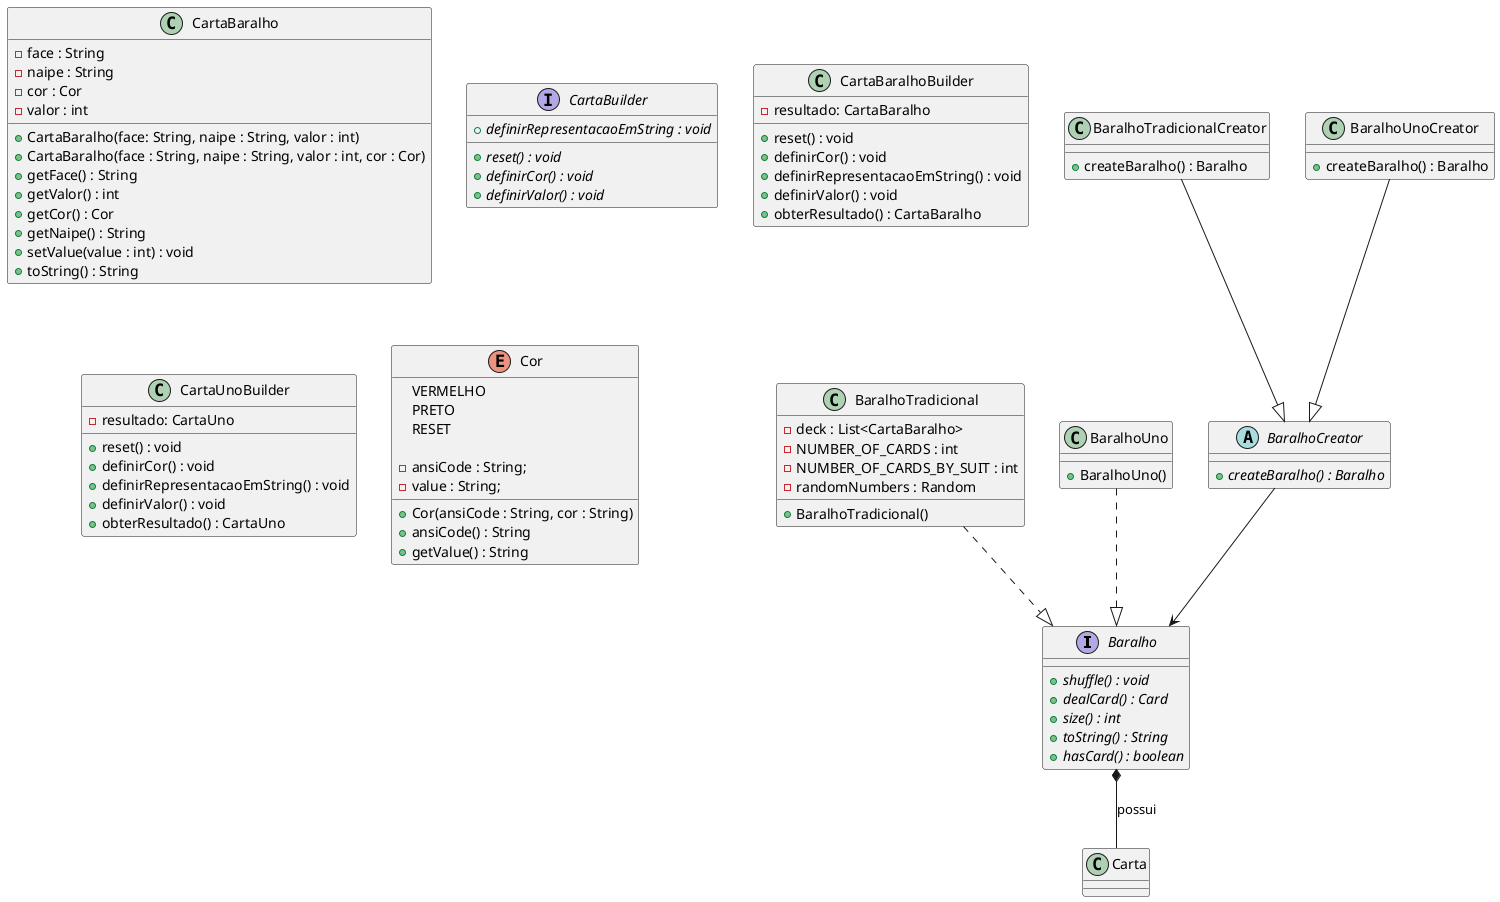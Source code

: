 @startuml diagrama_com_factory

'--------- Produto ---------------
interface Baralho {
    + {abstract} shuffle() : void
    + {abstract} dealCard() : Card
    + {abstract} size() : int
    + {abstract} toString() : String
    + {abstract} hasCard() : boolean
}

class BaralhoTradicional {
    - deck : List<CartaBaralho>
    - NUMBER_OF_CARDS : int
    - NUMBER_OF_CARDS_BY_SUIT : int
    - randomNumbers : Random

    + BaralhoTradicional()
}

class BaralhoUno {
    + BaralhoUno()

}

'------------------------------

'------------Creator-----------

abstract class BaralhoCreator {
    + {abstract} createBaralho() : Baralho
}

class BaralhoTradicionalCreator {
    + createBaralho() : Baralho
}

class BaralhoUnoCreator {
    + createBaralho() : Baralho
}

'-------------------------------

'------------Carta--------------
class CartaBaralho {
    - face : String
    - naipe : String
    - cor : Cor
    - valor : int

    + CartaBaralho(face: String, naipe : String, valor : int)
    + CartaBaralho(face : String, naipe : String, valor : int, cor : Cor)
    + getFace() : String
    + getValor() : int
    + getCor() : Cor
    + getNaipe() : String
    + setValue(value : int) : void
    + toString() : String
}

interface CartaBuilder {
    + {abstract} reset() : void
    + {abstract} definirCor() : void
    + {abstract} definirRepresentacaoEmString : void
    + {abstract} definirValor() : void
}

class CartaBaralhoBuilder {
    - resultado: CartaBaralho
    
    + reset() : void
    + definirCor() : void
    + definirRepresentacaoEmString() : void
    + definirValor() : void
    + obterResultado() : CartaBaralho
}

class CartaUnoBuilder {
    - resultado: CartaUno
    
    + reset() : void
    + definirCor() : void
    + definirRepresentacaoEmString() : void
    + definirValor() : void
    + obterResultado() : CartaUno
}

enum Cor {
	VERMELHO
	PRETO
	RESET
	
	- ansiCode : String;
	- value : String;

	+ Cor(ansiCode : String, cor : String)
	+ ansiCode() : String
	+ getValue() : String
}

'--------------------------------------------------


BaralhoTradicional ..|> Baralho
BaralhoUno ..|> Baralho

BaralhoTradicionalCreator --|> BaralhoCreator
BaralhoUnoCreator --|> BaralhoCreator

BaralhoCreator --> Baralho

Baralho *-- Carta : "possui"

@enduml